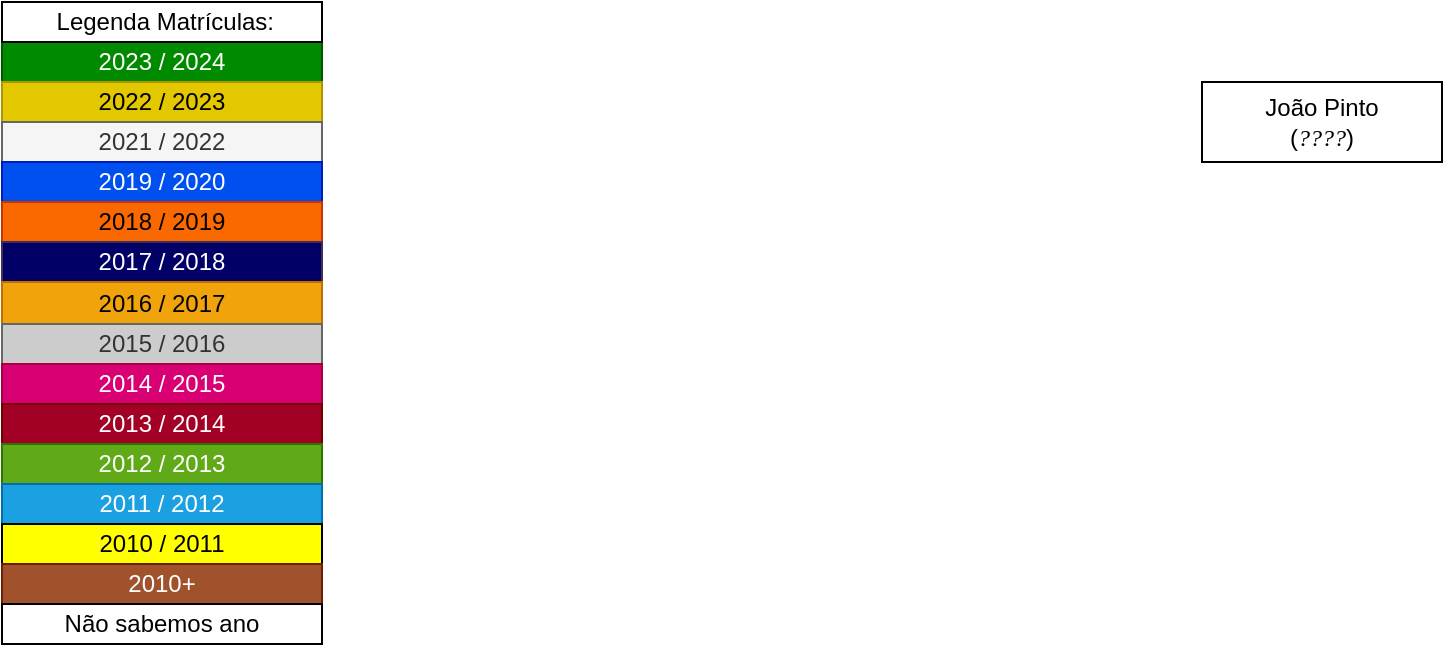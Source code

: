 <mxfile>
    <diagram id="uytzpZjenSV1ZXbr69cE" name="Página-1">
        <mxGraphModel dx="3332" dy="3066" grid="1" gridSize="10" guides="1" tooltips="1" connect="1" arrows="1" fold="1" page="1" pageScale="1" pageWidth="1169" pageHeight="827" math="0" shadow="0">
            <root>
                <mxCell id="0"/>
                <mxCell id="1" parent="0"/>
                <mxCell id="2" value="2023 / 2024" style="rounded=0;whiteSpace=wrap;html=1;fillColor=#008a00;fontColor=#ffffff;strokeColor=#005700;" vertex="1" parent="1">
                    <mxGeometry x="-2320" y="-2420" width="160" height="20" as="geometry"/>
                </mxCell>
                <mxCell id="3" value="2022 / 2023" style="rounded=0;whiteSpace=wrap;html=1;fillColor=#e3c800;fontColor=#000000;strokeColor=#B09500;" vertex="1" parent="1">
                    <mxGeometry x="-2320" y="-2400" width="160" height="20" as="geometry"/>
                </mxCell>
                <mxCell id="4" value="2021 / 2022" style="rounded=0;whiteSpace=wrap;html=1;fillColor=#f5f5f5;fontColor=#333333;strokeColor=#666666;" vertex="1" parent="1">
                    <mxGeometry x="-2320" y="-2380" width="160" height="20" as="geometry"/>
                </mxCell>
                <mxCell id="5" value="2019 / 2020" style="rounded=0;whiteSpace=wrap;html=1;fillColor=#0050ef;fontColor=#ffffff;strokeColor=#001DBC;" vertex="1" parent="1">
                    <mxGeometry x="-2320" y="-2360" width="160" height="20" as="geometry"/>
                </mxCell>
                <mxCell id="6" value="2018 / 2019" style="rounded=0;whiteSpace=wrap;html=1;fillColor=#fa6800;fontColor=#000000;strokeColor=#C73500;" vertex="1" parent="1">
                    <mxGeometry x="-2320" y="-2340" width="160" height="20" as="geometry"/>
                </mxCell>
                <mxCell id="7" value="&amp;nbsp;Legenda Matrículas:" style="rounded=0;whiteSpace=wrap;html=1;" vertex="1" parent="1">
                    <mxGeometry x="-2320" y="-2440" width="160" height="20" as="geometry"/>
                </mxCell>
                <mxCell id="8" value="2017 / 2018" style="rounded=0;whiteSpace=wrap;html=1;fillColor=#000066;fontColor=#ffffff;strokeColor=#432D57;" vertex="1" parent="1">
                    <mxGeometry x="-2320" y="-2320" width="160" height="20" as="geometry"/>
                </mxCell>
                <mxCell id="9" value="2016 / 2017" style="rounded=0;whiteSpace=wrap;html=1;fillColor=#f0a30a;fontColor=#000000;strokeColor=#BD7000;" vertex="1" parent="1">
                    <mxGeometry x="-2320" y="-2300" width="160" height="21" as="geometry"/>
                </mxCell>
                <mxCell id="10" value="2015 / 2016" style="rounded=0;whiteSpace=wrap;html=1;fillColor=#CCCCCC;strokeColor=#666666;fontColor=#333333;" vertex="1" parent="1">
                    <mxGeometry x="-2320" y="-2279" width="160" height="20" as="geometry"/>
                </mxCell>
                <mxCell id="11" value="2014 / 2015" style="rounded=0;whiteSpace=wrap;html=1;fillColor=#d80073;fontColor=#ffffff;strokeColor=#A50040;" vertex="1" parent="1">
                    <mxGeometry x="-2320" y="-2259" width="160" height="20" as="geometry"/>
                </mxCell>
                <mxCell id="12" value="2013 / 2014" style="rounded=0;whiteSpace=wrap;html=1;fillColor=#a20025;fontColor=#ffffff;strokeColor=#6F0000;" vertex="1" parent="1">
                    <mxGeometry x="-2320" y="-2239" width="160" height="20" as="geometry"/>
                </mxCell>
                <mxCell id="13" value="2012&lt;span style=&quot;background-color: initial;&quot;&gt;&amp;nbsp;/ 2013&lt;/span&gt;" style="rounded=0;whiteSpace=wrap;html=1;fillColor=#60a917;fontColor=#ffffff;strokeColor=#2D7600;" vertex="1" parent="1">
                    <mxGeometry x="-2320" y="-2219" width="160" height="20" as="geometry"/>
                </mxCell>
                <mxCell id="14" value="2011&lt;span style=&quot;background-color: initial;&quot;&gt;&amp;nbsp;/ 2012&lt;/span&gt;" style="rounded=0;whiteSpace=wrap;html=1;fillColor=#1ba1e2;fontColor=#ffffff;strokeColor=#006EAF;" vertex="1" parent="1">
                    <mxGeometry x="-2320" y="-2199" width="160" height="20" as="geometry"/>
                </mxCell>
                <mxCell id="15" value="2010&lt;span style=&quot;background-color: initial;&quot;&gt;&amp;nbsp;/ 2011&lt;/span&gt;" style="rounded=0;whiteSpace=wrap;html=1;fillColor=#FFFF00;fontColor=#000000;" vertex="1" parent="1">
                    <mxGeometry x="-2320" y="-2179" width="160" height="20" as="geometry"/>
                </mxCell>
                <mxCell id="16" value="2010+" style="rounded=0;whiteSpace=wrap;html=1;fillColor=#a0522d;strokeColor=#6D1F00;fontColor=#ffffff;" vertex="1" parent="1">
                    <mxGeometry x="-2320" y="-2159" width="160" height="20" as="geometry"/>
                </mxCell>
                <mxCell id="17" value="Não sabemos ano" style="rounded=0;whiteSpace=wrap;html=1;" vertex="1" parent="1">
                    <mxGeometry x="-2320" y="-2139" width="160" height="20" as="geometry"/>
                </mxCell>
                <mxCell id="18" value="&lt;div&gt;&lt;span style=&quot;background-color: initial;&quot;&gt;João Pinto&lt;/span&gt;&lt;/div&gt;&lt;div&gt;&lt;span style=&quot;background-color: initial;&quot;&gt;(&lt;/span&gt;&lt;i style=&quot;background-color: initial;&quot;&gt;&lt;font face=&quot;Times New Roman&quot;&gt;????&lt;/font&gt;&lt;/i&gt;&lt;span style=&quot;background-color: initial;&quot;&gt;)&lt;/span&gt;&lt;/div&gt;" style="rounded=0;whiteSpace=wrap;html=1;" vertex="1" parent="1">
                    <mxGeometry x="-1720" y="-2400" width="120" height="40" as="geometry"/>
                </mxCell>
            </root>
        </mxGraphModel>
    </diagram>
</mxfile>